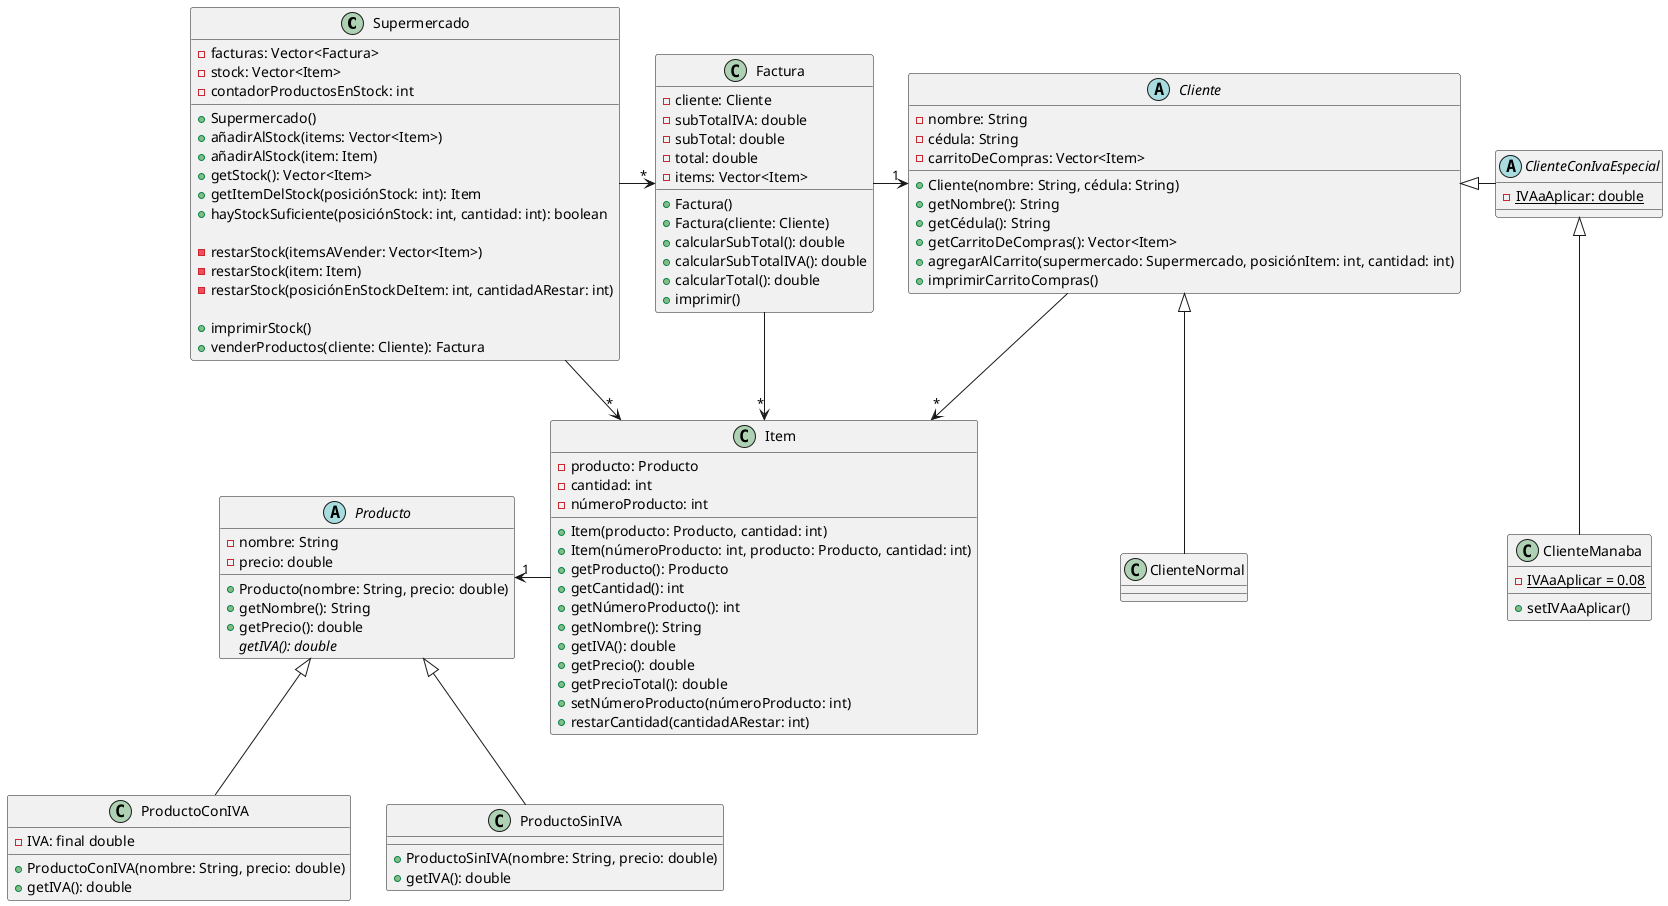 @startuml
'https://plantuml.com/class-diagram

/'

    Realizar programa que permita gestionar las facturas de una empresa ("SuperMaxi") los
    productos se clasifican en productos con iva y sin iva

    1.  Un supermercado que tiene ciertos productos
    2.  Un cliente se dirige a la caja con un carrito de productos
    3.  Se registran y se añaden a la factura
    4.  Se imprime la información de la factura de la manera en que se muestra posteriormente
    5.  Se registra la factura en el supermercado al momento de vender los productos


            Producto    |   Cantidad    |   P.U.    |   P.T.    |   %Descuento  |
                        |               |           |           |               |
                        |               |           |           |               |
                        |               |           |           |               |
                        |               |           |           |               |
                        |               |           |           |               |
            ---------------------------------------------------------------------

                               (Precio sin iva)     Subtotal            .........
                        (Solo el valor del IVA)     IVA                 .........

                          (Suma Subtotal + IVA)     TOTAL               .........



    CAMBIOS A REALIZAR:

    -  En Ecuador en el año 2019 hubo un terremoto y hubo una emergencia nacional y el IVA
       subió al 14% en la región de la costa solo en ciertos productos. Y el IVA solo para
       clienteManaba es de 8%

'/

class Supermercado {
  - facturas: Vector<Factura>
  - stock: Vector<Item>
  - contadorProductosEnStock: int

  + Supermercado()
  + añadirAlStock(items: Vector<Item>)
  + añadirAlStock(item: Item)
  + getStock(): Vector<Item>
  + getItemDelStock(posiciónStock: int): Item
  + hayStockSuficiente(posiciónStock: int, cantidad: int): boolean

  - restarStock(itemsAVender: Vector<Item>)
  - restarStock(item: Item)
  - restarStock(posiciónEnStockDeItem: int, cantidadARestar: int)

  + imprimirStock()
  + venderProductos(cliente: Cliente): Factura
}

class Factura {
  - cliente: Cliente
  - subTotalIVA: double
  - subTotal: double
  - total: double
  - items: Vector<Item>

  + Factura()
  + Factura(cliente: Cliente)
  + calcularSubTotal(): double
  + calcularSubTotalIVA(): double
  + calcularTotal(): double
  + imprimir()
}

abstract class Producto {
  - nombre: String
  - precio: double

  + Producto(nombre: String, precio: double)
  + getNombre(): String
  + getPrecio(): double
  {abstract} getIVA(): double
}

class ProductoConIVA {
  - IVA: final double

  + ProductoConIVA(nombre: String, precio: double)
  + getIVA(): double
}

class ProductoSinIVA {
  + ProductoSinIVA(nombre: String, precio: double)
  + getIVA(): double
}

class Item {
  - producto: Producto
  - cantidad: int
  - númeroProducto: int

  + Item(producto: Producto, cantidad: int)
  + Item(númeroProducto: int, producto: Producto, cantidad: int)
  + getProducto(): Producto
  + getCantidad(): int
  + getNúmeroProducto(): int
  + getNombre(): String
  + getIVA(): double
  + getPrecio(): double
  + getPrecioTotal(): double
  + setNúmeroProducto(númeroProducto: int)
  + restarCantidad(cantidadARestar: int)
}

abstract class Cliente {
  - nombre: String
  - cédula: String
  - carritoDeCompras: Vector<Item>
  + Cliente(nombre: String, cédula: String)
  + getNombre(): String
  + getCédula(): String
  + getCarritoDeCompras(): Vector<Item>
  + agregarAlCarrito(supermercado: Supermercado, posiciónItem: int, cantidad: int)
  + imprimirCarritoCompras()
}

abstract class ClienteConIvaEspecial{
    - {static} IVAaAplicar: double
}

class ClienteNormal {
}

class ClienteManaba {
    - {static} IVAaAplicar = 0.08
    + setIVAaAplicar()
}


Supermercado -r-> "*" Factura
Supermercado -> "*" Item

Factura -> "1" Cliente
Factura -> "*" Item

Cliente --> "*" Item
Cliente <|-- ClienteNormal
Cliente <|-r- ClienteConIvaEspecial
ClienteConIvaEspecial <|-- ClienteManaba


Item -l-> "1" Producto

Producto <|-- ProductoConIVA
Producto <|-- ProductoSinIVA

@enduml